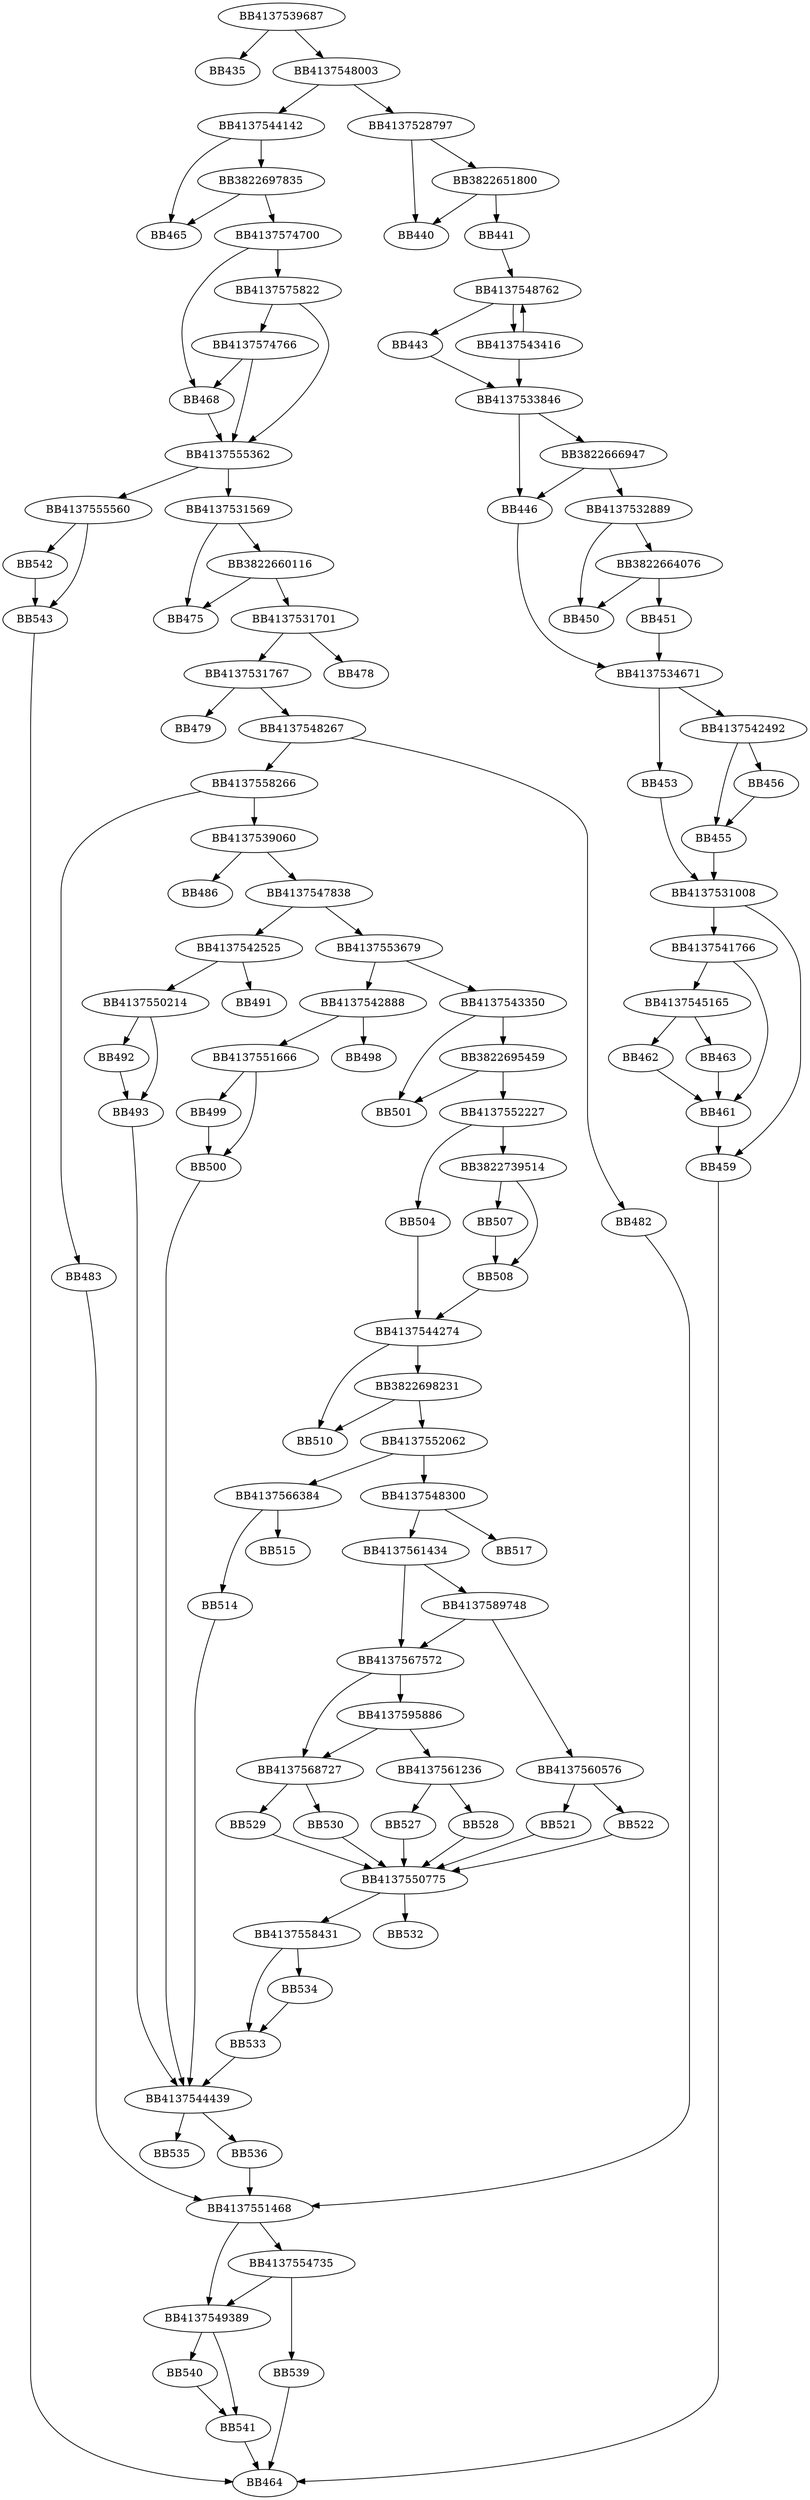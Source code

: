 digraph G{
	BB4137539687->BB435;
	BB4137539687->BB4137548003;
	BB4137548003->BB4137544142;
	BB4137548003->BB4137528797;
	BB4137528797->BB3822651800;
	BB4137528797->BB440;
	BB3822651800->BB441;
	BB3822651800->BB440;
	BB441->BB4137548762;
	BB4137548762->BB443;
	BB4137548762->BB4137543416;
	BB443->BB4137533846;
	BB4137543416->BB4137533846;
	BB4137543416->BB4137548762;
	BB4137533846->BB446;
	BB4137533846->BB3822666947;
	BB3822666947->BB4137532889;
	BB3822666947->BB446;
	BB4137532889->BB3822664076;
	BB4137532889->BB450;
	BB3822664076->BB451;
	BB3822664076->BB450;
	BB451->BB4137534671;
	BB446->BB4137534671;
	BB4137534671->BB453;
	BB4137534671->BB4137542492;
	BB4137542492->BB455;
	BB4137542492->BB456;
	BB456->BB455;
	BB455->BB4137531008;
	BB453->BB4137531008;
	BB4137531008->BB4137541766;
	BB4137531008->BB459;
	BB4137541766->BB4137545165;
	BB4137541766->BB461;
	BB4137545165->BB462;
	BB4137545165->BB463;
	BB462->BB461;
	BB463->BB461;
	BB461->BB459;
	BB459->BB464;
	BB4137544142->BB465;
	BB4137544142->BB3822697835;
	BB3822697835->BB465;
	BB3822697835->BB4137574700;
	BB4137574700->BB468;
	BB4137574700->BB4137575822;
	BB4137575822->BB4137574766;
	BB4137575822->BB4137555362;
	BB4137574766->BB468;
	BB4137574766->BB4137555362;
	BB468->BB4137555362;
	BB4137555362->BB4137555560;
	BB4137555362->BB4137531569;
	BB4137531569->BB3822660116;
	BB4137531569->BB475;
	BB3822660116->BB4137531701;
	BB3822660116->BB475;
	BB4137531701->BB4137531767;
	BB4137531701->BB478;
	BB4137531767->BB479;
	BB4137531767->BB4137548267;
	BB4137548267->BB4137558266;
	BB4137548267->BB482;
	BB4137558266->BB483;
	BB4137558266->BB4137539060;
	BB483->BB4137551468;
	BB4137539060->BB486;
	BB4137539060->BB4137547838;
	BB4137547838->BB4137542525;
	BB4137547838->BB4137553679;
	BB4137542525->BB4137550214;
	BB4137542525->BB491;
	BB4137550214->BB492;
	BB4137550214->BB493;
	BB492->BB493;
	BB493->BB4137544439;
	BB4137553679->BB4137542888;
	BB4137553679->BB4137543350;
	BB4137542888->BB4137551666;
	BB4137542888->BB498;
	BB4137551666->BB499;
	BB4137551666->BB500;
	BB499->BB500;
	BB500->BB4137544439;
	BB4137543350->BB501;
	BB4137543350->BB3822695459;
	BB3822695459->BB501;
	BB3822695459->BB4137552227;
	BB4137552227->BB504;
	BB4137552227->BB3822739514;
	BB504->BB4137544274;
	BB3822739514->BB507;
	BB3822739514->BB508;
	BB507->BB508;
	BB508->BB4137544274;
	BB4137544274->BB3822698231;
	BB4137544274->BB510;
	BB3822698231->BB4137552062;
	BB3822698231->BB510;
	BB4137552062->BB4137566384;
	BB4137552062->BB4137548300;
	BB4137566384->BB514;
	BB4137566384->BB515;
	BB514->BB4137544439;
	BB4137548300->BB4137561434;
	BB4137548300->BB517;
	BB4137561434->BB4137567572;
	BB4137561434->BB4137589748;
	BB4137589748->BB4137567572;
	BB4137589748->BB4137560576;
	BB4137560576->BB521;
	BB4137560576->BB522;
	BB521->BB4137550775;
	BB522->BB4137550775;
	BB4137567572->BB4137568727;
	BB4137567572->BB4137595886;
	BB4137595886->BB4137568727;
	BB4137595886->BB4137561236;
	BB4137561236->BB527;
	BB4137561236->BB528;
	BB527->BB4137550775;
	BB528->BB4137550775;
	BB4137568727->BB529;
	BB4137568727->BB530;
	BB530->BB4137550775;
	BB529->BB4137550775;
	BB4137550775->BB4137558431;
	BB4137550775->BB532;
	BB4137558431->BB533;
	BB4137558431->BB534;
	BB534->BB533;
	BB533->BB4137544439;
	BB4137544439->BB535;
	BB4137544439->BB536;
	BB536->BB4137551468;
	BB482->BB4137551468;
	BB4137551468->BB4137549389;
	BB4137551468->BB4137554735;
	BB4137554735->BB4137549389;
	BB4137554735->BB539;
	BB539->BB464;
	BB4137549389->BB540;
	BB4137549389->BB541;
	BB540->BB541;
	BB541->BB464;
	BB4137555560->BB542;
	BB4137555560->BB543;
	BB542->BB543;
	BB543->BB464;
}
